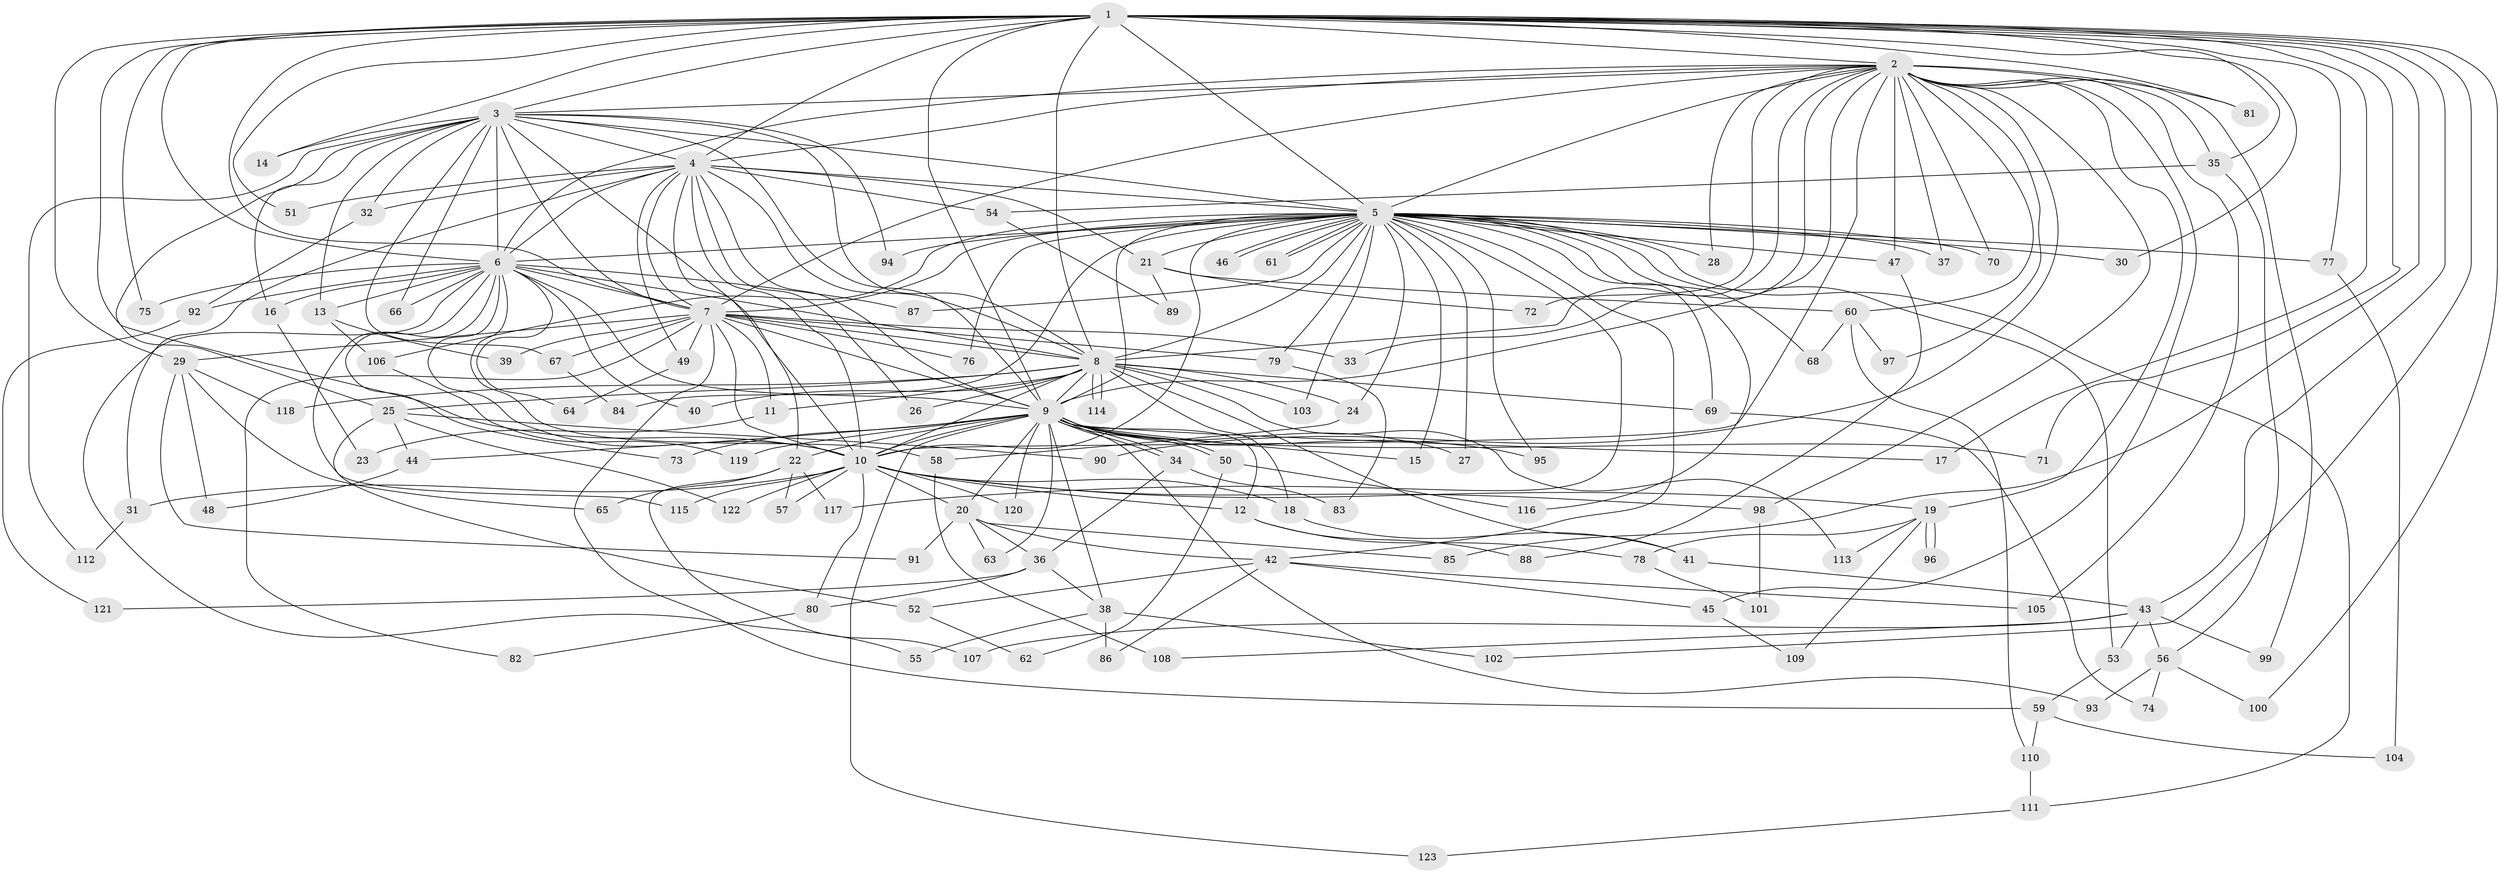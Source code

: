 // Generated by graph-tools (version 1.1) at 2025/01/03/09/25 03:01:31]
// undirected, 123 vertices, 271 edges
graph export_dot {
graph [start="1"]
  node [color=gray90,style=filled];
  1;
  2;
  3;
  4;
  5;
  6;
  7;
  8;
  9;
  10;
  11;
  12;
  13;
  14;
  15;
  16;
  17;
  18;
  19;
  20;
  21;
  22;
  23;
  24;
  25;
  26;
  27;
  28;
  29;
  30;
  31;
  32;
  33;
  34;
  35;
  36;
  37;
  38;
  39;
  40;
  41;
  42;
  43;
  44;
  45;
  46;
  47;
  48;
  49;
  50;
  51;
  52;
  53;
  54;
  55;
  56;
  57;
  58;
  59;
  60;
  61;
  62;
  63;
  64;
  65;
  66;
  67;
  68;
  69;
  70;
  71;
  72;
  73;
  74;
  75;
  76;
  77;
  78;
  79;
  80;
  81;
  82;
  83;
  84;
  85;
  86;
  87;
  88;
  89;
  90;
  91;
  92;
  93;
  94;
  95;
  96;
  97;
  98;
  99;
  100;
  101;
  102;
  103;
  104;
  105;
  106;
  107;
  108;
  109;
  110;
  111;
  112;
  113;
  114;
  115;
  116;
  117;
  118;
  119;
  120;
  121;
  122;
  123;
  1 -- 2;
  1 -- 3;
  1 -- 4;
  1 -- 5;
  1 -- 6;
  1 -- 7;
  1 -- 8;
  1 -- 9;
  1 -- 10;
  1 -- 14;
  1 -- 17;
  1 -- 29;
  1 -- 30;
  1 -- 35;
  1 -- 43;
  1 -- 51;
  1 -- 71;
  1 -- 75;
  1 -- 77;
  1 -- 81;
  1 -- 85;
  1 -- 100;
  1 -- 102;
  2 -- 3;
  2 -- 4;
  2 -- 5;
  2 -- 6;
  2 -- 7;
  2 -- 8;
  2 -- 9;
  2 -- 10;
  2 -- 19;
  2 -- 28;
  2 -- 33;
  2 -- 35;
  2 -- 37;
  2 -- 45;
  2 -- 47;
  2 -- 60;
  2 -- 70;
  2 -- 72;
  2 -- 81;
  2 -- 90;
  2 -- 97;
  2 -- 98;
  2 -- 99;
  2 -- 105;
  3 -- 4;
  3 -- 5;
  3 -- 6;
  3 -- 7;
  3 -- 8;
  3 -- 9;
  3 -- 10;
  3 -- 13;
  3 -- 14;
  3 -- 16;
  3 -- 25;
  3 -- 32;
  3 -- 66;
  3 -- 67;
  3 -- 94;
  3 -- 112;
  4 -- 5;
  4 -- 6;
  4 -- 7;
  4 -- 8;
  4 -- 9;
  4 -- 10;
  4 -- 21;
  4 -- 22;
  4 -- 26;
  4 -- 31;
  4 -- 32;
  4 -- 49;
  4 -- 51;
  4 -- 54;
  5 -- 6;
  5 -- 7;
  5 -- 8;
  5 -- 9;
  5 -- 10;
  5 -- 15;
  5 -- 21;
  5 -- 24;
  5 -- 27;
  5 -- 28;
  5 -- 30;
  5 -- 37;
  5 -- 42;
  5 -- 46;
  5 -- 46;
  5 -- 47;
  5 -- 53;
  5 -- 61;
  5 -- 61;
  5 -- 68;
  5 -- 69;
  5 -- 70;
  5 -- 76;
  5 -- 77;
  5 -- 79;
  5 -- 84;
  5 -- 87;
  5 -- 94;
  5 -- 95;
  5 -- 103;
  5 -- 106;
  5 -- 111;
  5 -- 116;
  5 -- 117;
  6 -- 7;
  6 -- 8;
  6 -- 9;
  6 -- 10;
  6 -- 13;
  6 -- 16;
  6 -- 40;
  6 -- 55;
  6 -- 58;
  6 -- 64;
  6 -- 66;
  6 -- 73;
  6 -- 75;
  6 -- 87;
  6 -- 92;
  6 -- 115;
  7 -- 8;
  7 -- 9;
  7 -- 10;
  7 -- 11;
  7 -- 29;
  7 -- 33;
  7 -- 39;
  7 -- 49;
  7 -- 59;
  7 -- 67;
  7 -- 76;
  7 -- 79;
  7 -- 82;
  8 -- 9;
  8 -- 10;
  8 -- 11;
  8 -- 18;
  8 -- 24;
  8 -- 25;
  8 -- 26;
  8 -- 40;
  8 -- 41;
  8 -- 69;
  8 -- 103;
  8 -- 113;
  8 -- 114;
  8 -- 114;
  8 -- 118;
  9 -- 10;
  9 -- 12;
  9 -- 15;
  9 -- 17;
  9 -- 20;
  9 -- 22;
  9 -- 27;
  9 -- 34;
  9 -- 34;
  9 -- 38;
  9 -- 44;
  9 -- 50;
  9 -- 50;
  9 -- 63;
  9 -- 71;
  9 -- 73;
  9 -- 93;
  9 -- 95;
  9 -- 119;
  9 -- 120;
  9 -- 123;
  10 -- 12;
  10 -- 18;
  10 -- 19;
  10 -- 20;
  10 -- 31;
  10 -- 57;
  10 -- 80;
  10 -- 98;
  10 -- 115;
  10 -- 120;
  10 -- 122;
  11 -- 23;
  12 -- 78;
  12 -- 88;
  13 -- 39;
  13 -- 106;
  16 -- 23;
  18 -- 41;
  19 -- 78;
  19 -- 96;
  19 -- 96;
  19 -- 109;
  19 -- 113;
  20 -- 36;
  20 -- 42;
  20 -- 63;
  20 -- 85;
  20 -- 91;
  21 -- 60;
  21 -- 72;
  21 -- 89;
  22 -- 57;
  22 -- 65;
  22 -- 107;
  22 -- 117;
  24 -- 58;
  25 -- 44;
  25 -- 52;
  25 -- 90;
  25 -- 122;
  29 -- 48;
  29 -- 65;
  29 -- 91;
  29 -- 118;
  31 -- 112;
  32 -- 92;
  34 -- 36;
  34 -- 83;
  35 -- 54;
  35 -- 56;
  36 -- 38;
  36 -- 80;
  36 -- 121;
  38 -- 55;
  38 -- 86;
  38 -- 102;
  41 -- 43;
  42 -- 45;
  42 -- 52;
  42 -- 86;
  42 -- 105;
  43 -- 53;
  43 -- 56;
  43 -- 99;
  43 -- 107;
  43 -- 108;
  44 -- 48;
  45 -- 109;
  47 -- 88;
  49 -- 64;
  50 -- 62;
  50 -- 116;
  52 -- 62;
  53 -- 59;
  54 -- 89;
  56 -- 74;
  56 -- 93;
  56 -- 100;
  58 -- 108;
  59 -- 104;
  59 -- 110;
  60 -- 68;
  60 -- 97;
  60 -- 110;
  67 -- 84;
  69 -- 74;
  77 -- 104;
  78 -- 101;
  79 -- 83;
  80 -- 82;
  92 -- 121;
  98 -- 101;
  106 -- 119;
  110 -- 111;
  111 -- 123;
}
